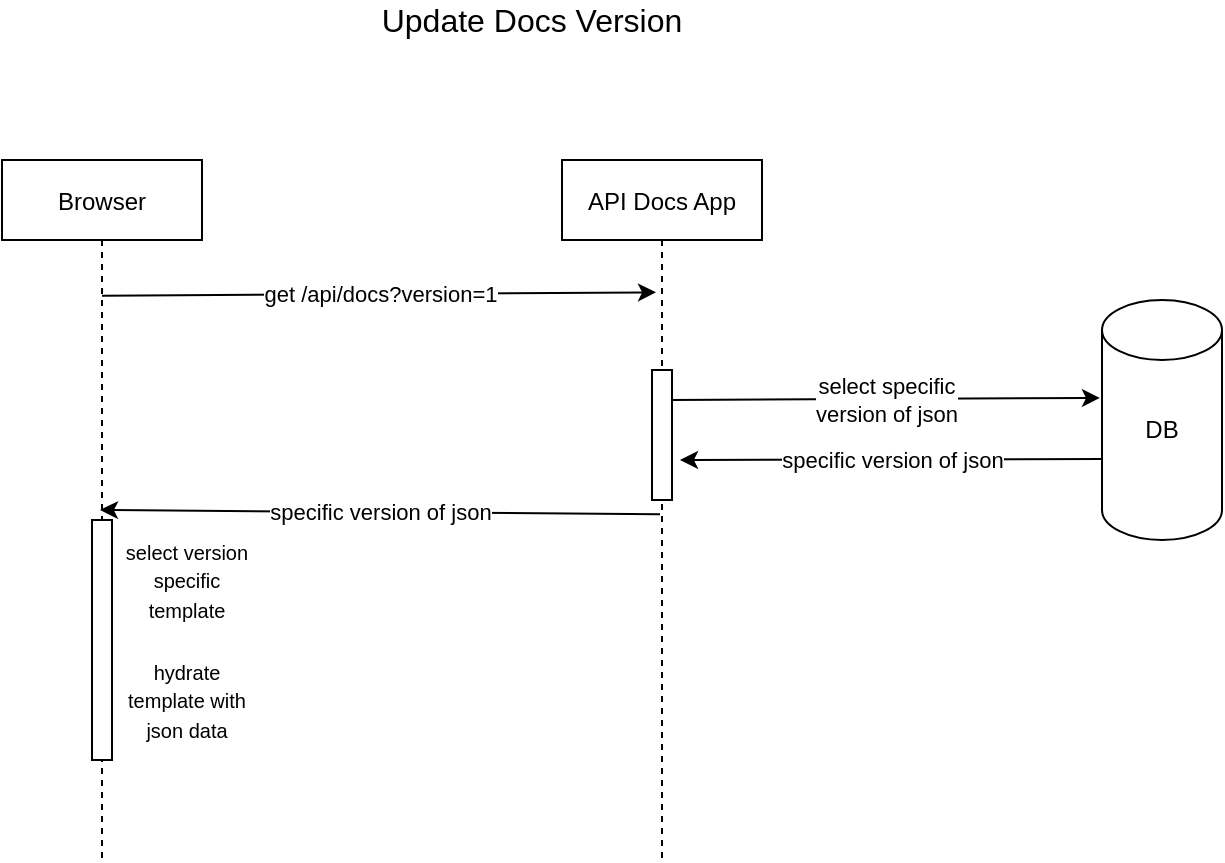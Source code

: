 <mxfile version="14.8.2" type="github">
  <diagram id="kgpKYQtTHZ0yAKxKKP6v" name="Page-1">
    <mxGraphModel dx="1662" dy="762" grid="1" gridSize="10" guides="1" tooltips="1" connect="1" arrows="1" fold="1" page="1" pageScale="1" pageWidth="850" pageHeight="1100" math="0" shadow="0">
      <root>
        <mxCell id="0" />
        <mxCell id="1" parent="0" />
        <mxCell id="uKZjJw9-pBGUI3rMbUET-1" value="Browser" style="shape=umlLifeline;perimeter=lifelinePerimeter;container=1;collapsible=0;recursiveResize=0;rounded=0;shadow=0;strokeWidth=1;" vertex="1" parent="1">
          <mxGeometry x="120" y="120" width="100" height="350" as="geometry" />
        </mxCell>
        <mxCell id="uKZjJw9-pBGUI3rMbUET-4" value="API Docs App" style="shape=umlLifeline;perimeter=lifelinePerimeter;container=1;collapsible=0;recursiveResize=0;rounded=0;shadow=0;strokeWidth=1;" vertex="1" parent="1">
          <mxGeometry x="400" y="120" width="100" height="350" as="geometry" />
        </mxCell>
        <mxCell id="uKZjJw9-pBGUI3rMbUET-5" value="&lt;font size=&quot;3&quot;&gt;Update Docs Version&lt;/font&gt;" style="text;html=1;strokeColor=none;fillColor=none;align=center;verticalAlign=middle;whiteSpace=wrap;rounded=0;" vertex="1" parent="1">
          <mxGeometry x="260" y="40" width="250" height="20" as="geometry" />
        </mxCell>
        <mxCell id="uKZjJw9-pBGUI3rMbUET-6" value="" style="shape=cylinder3;whiteSpace=wrap;html=1;boundedLbl=1;backgroundOutline=1;size=15;" vertex="1" parent="1">
          <mxGeometry x="670" y="190" width="60" height="120" as="geometry" />
        </mxCell>
        <mxCell id="uKZjJw9-pBGUI3rMbUET-7" value="DB" style="text;html=1;strokeColor=none;fillColor=none;align=center;verticalAlign=middle;whiteSpace=wrap;rounded=0;" vertex="1" parent="1">
          <mxGeometry x="680" y="245" width="40" height="20" as="geometry" />
        </mxCell>
        <mxCell id="uKZjJw9-pBGUI3rMbUET-8" value="" style="rounded=0;whiteSpace=wrap;html=1;" vertex="1" parent="1">
          <mxGeometry x="445" y="225" width="10" height="65" as="geometry" />
        </mxCell>
        <mxCell id="uKZjJw9-pBGUI3rMbUET-9" value="" style="endArrow=classic;html=1;entryX=-0.017;entryY=0.408;entryDx=0;entryDy=0;entryPerimeter=0;" edge="1" parent="1" target="uKZjJw9-pBGUI3rMbUET-6">
          <mxGeometry relative="1" as="geometry">
            <mxPoint x="455" y="240" as="sourcePoint" />
            <mxPoint x="555" y="240" as="targetPoint" />
          </mxGeometry>
        </mxCell>
        <mxCell id="uKZjJw9-pBGUI3rMbUET-10" value="select specific&lt;br&gt;version of json" style="edgeLabel;resizable=0;html=1;align=center;verticalAlign=middle;" connectable="0" vertex="1" parent="uKZjJw9-pBGUI3rMbUET-9">
          <mxGeometry relative="1" as="geometry" />
        </mxCell>
        <mxCell id="uKZjJw9-pBGUI3rMbUET-11" value="" style="endArrow=classic;html=1;" edge="1" parent="1">
          <mxGeometry relative="1" as="geometry">
            <mxPoint x="670" y="269.5" as="sourcePoint" />
            <mxPoint x="459" y="270" as="targetPoint" />
          </mxGeometry>
        </mxCell>
        <mxCell id="uKZjJw9-pBGUI3rMbUET-12" value="specific version of json" style="edgeLabel;resizable=0;html=1;align=center;verticalAlign=middle;" connectable="0" vertex="1" parent="uKZjJw9-pBGUI3rMbUET-11">
          <mxGeometry relative="1" as="geometry" />
        </mxCell>
        <mxCell id="uKZjJw9-pBGUI3rMbUET-14" value="" style="endArrow=classic;html=1;exitX=0.53;exitY=0.506;exitDx=0;exitDy=0;exitPerimeter=0;" edge="1" parent="1">
          <mxGeometry relative="1" as="geometry">
            <mxPoint x="449" y="297.1" as="sourcePoint" />
            <mxPoint x="169" y="295" as="targetPoint" />
          </mxGeometry>
        </mxCell>
        <mxCell id="uKZjJw9-pBGUI3rMbUET-15" value="specific version of json" style="edgeLabel;resizable=0;html=1;align=center;verticalAlign=middle;" connectable="0" vertex="1" parent="uKZjJw9-pBGUI3rMbUET-14">
          <mxGeometry relative="1" as="geometry" />
        </mxCell>
        <mxCell id="uKZjJw9-pBGUI3rMbUET-17" value="" style="rounded=0;whiteSpace=wrap;html=1;" vertex="1" parent="1">
          <mxGeometry x="165" y="300" width="10" height="120" as="geometry" />
        </mxCell>
        <mxCell id="uKZjJw9-pBGUI3rMbUET-18" value="&lt;font style=&quot;font-size: 10px&quot;&gt;hydrate template with json data&lt;/font&gt;" style="text;html=1;strokeColor=none;fillColor=none;align=center;verticalAlign=middle;whiteSpace=wrap;rounded=0;" vertex="1" parent="1">
          <mxGeometry x="175" y="380" width="75" height="20" as="geometry" />
        </mxCell>
        <mxCell id="uKZjJw9-pBGUI3rMbUET-19" value="" style="endArrow=classic;html=1;entryX=0.47;entryY=0.189;entryDx=0;entryDy=0;entryPerimeter=0;exitX=0.5;exitY=0.194;exitDx=0;exitDy=0;exitPerimeter=0;" edge="1" parent="1" source="uKZjJw9-pBGUI3rMbUET-1" target="uKZjJw9-pBGUI3rMbUET-4">
          <mxGeometry relative="1" as="geometry">
            <mxPoint x="220" y="189" as="sourcePoint" />
            <mxPoint x="320" y="189" as="targetPoint" />
          </mxGeometry>
        </mxCell>
        <mxCell id="uKZjJw9-pBGUI3rMbUET-20" value="get /api/docs?version=1" style="edgeLabel;resizable=0;html=1;align=center;verticalAlign=middle;" connectable="0" vertex="1" parent="uKZjJw9-pBGUI3rMbUET-19">
          <mxGeometry relative="1" as="geometry" />
        </mxCell>
        <mxCell id="uKZjJw9-pBGUI3rMbUET-25" value="&lt;font style=&quot;font-size: 10px&quot;&gt;select version&lt;br&gt;specific template&lt;br&gt;&lt;/font&gt;" style="text;html=1;strokeColor=none;fillColor=none;align=center;verticalAlign=middle;whiteSpace=wrap;rounded=0;" vertex="1" parent="1">
          <mxGeometry x="175" y="320" width="75" height="20" as="geometry" />
        </mxCell>
      </root>
    </mxGraphModel>
  </diagram>
</mxfile>
